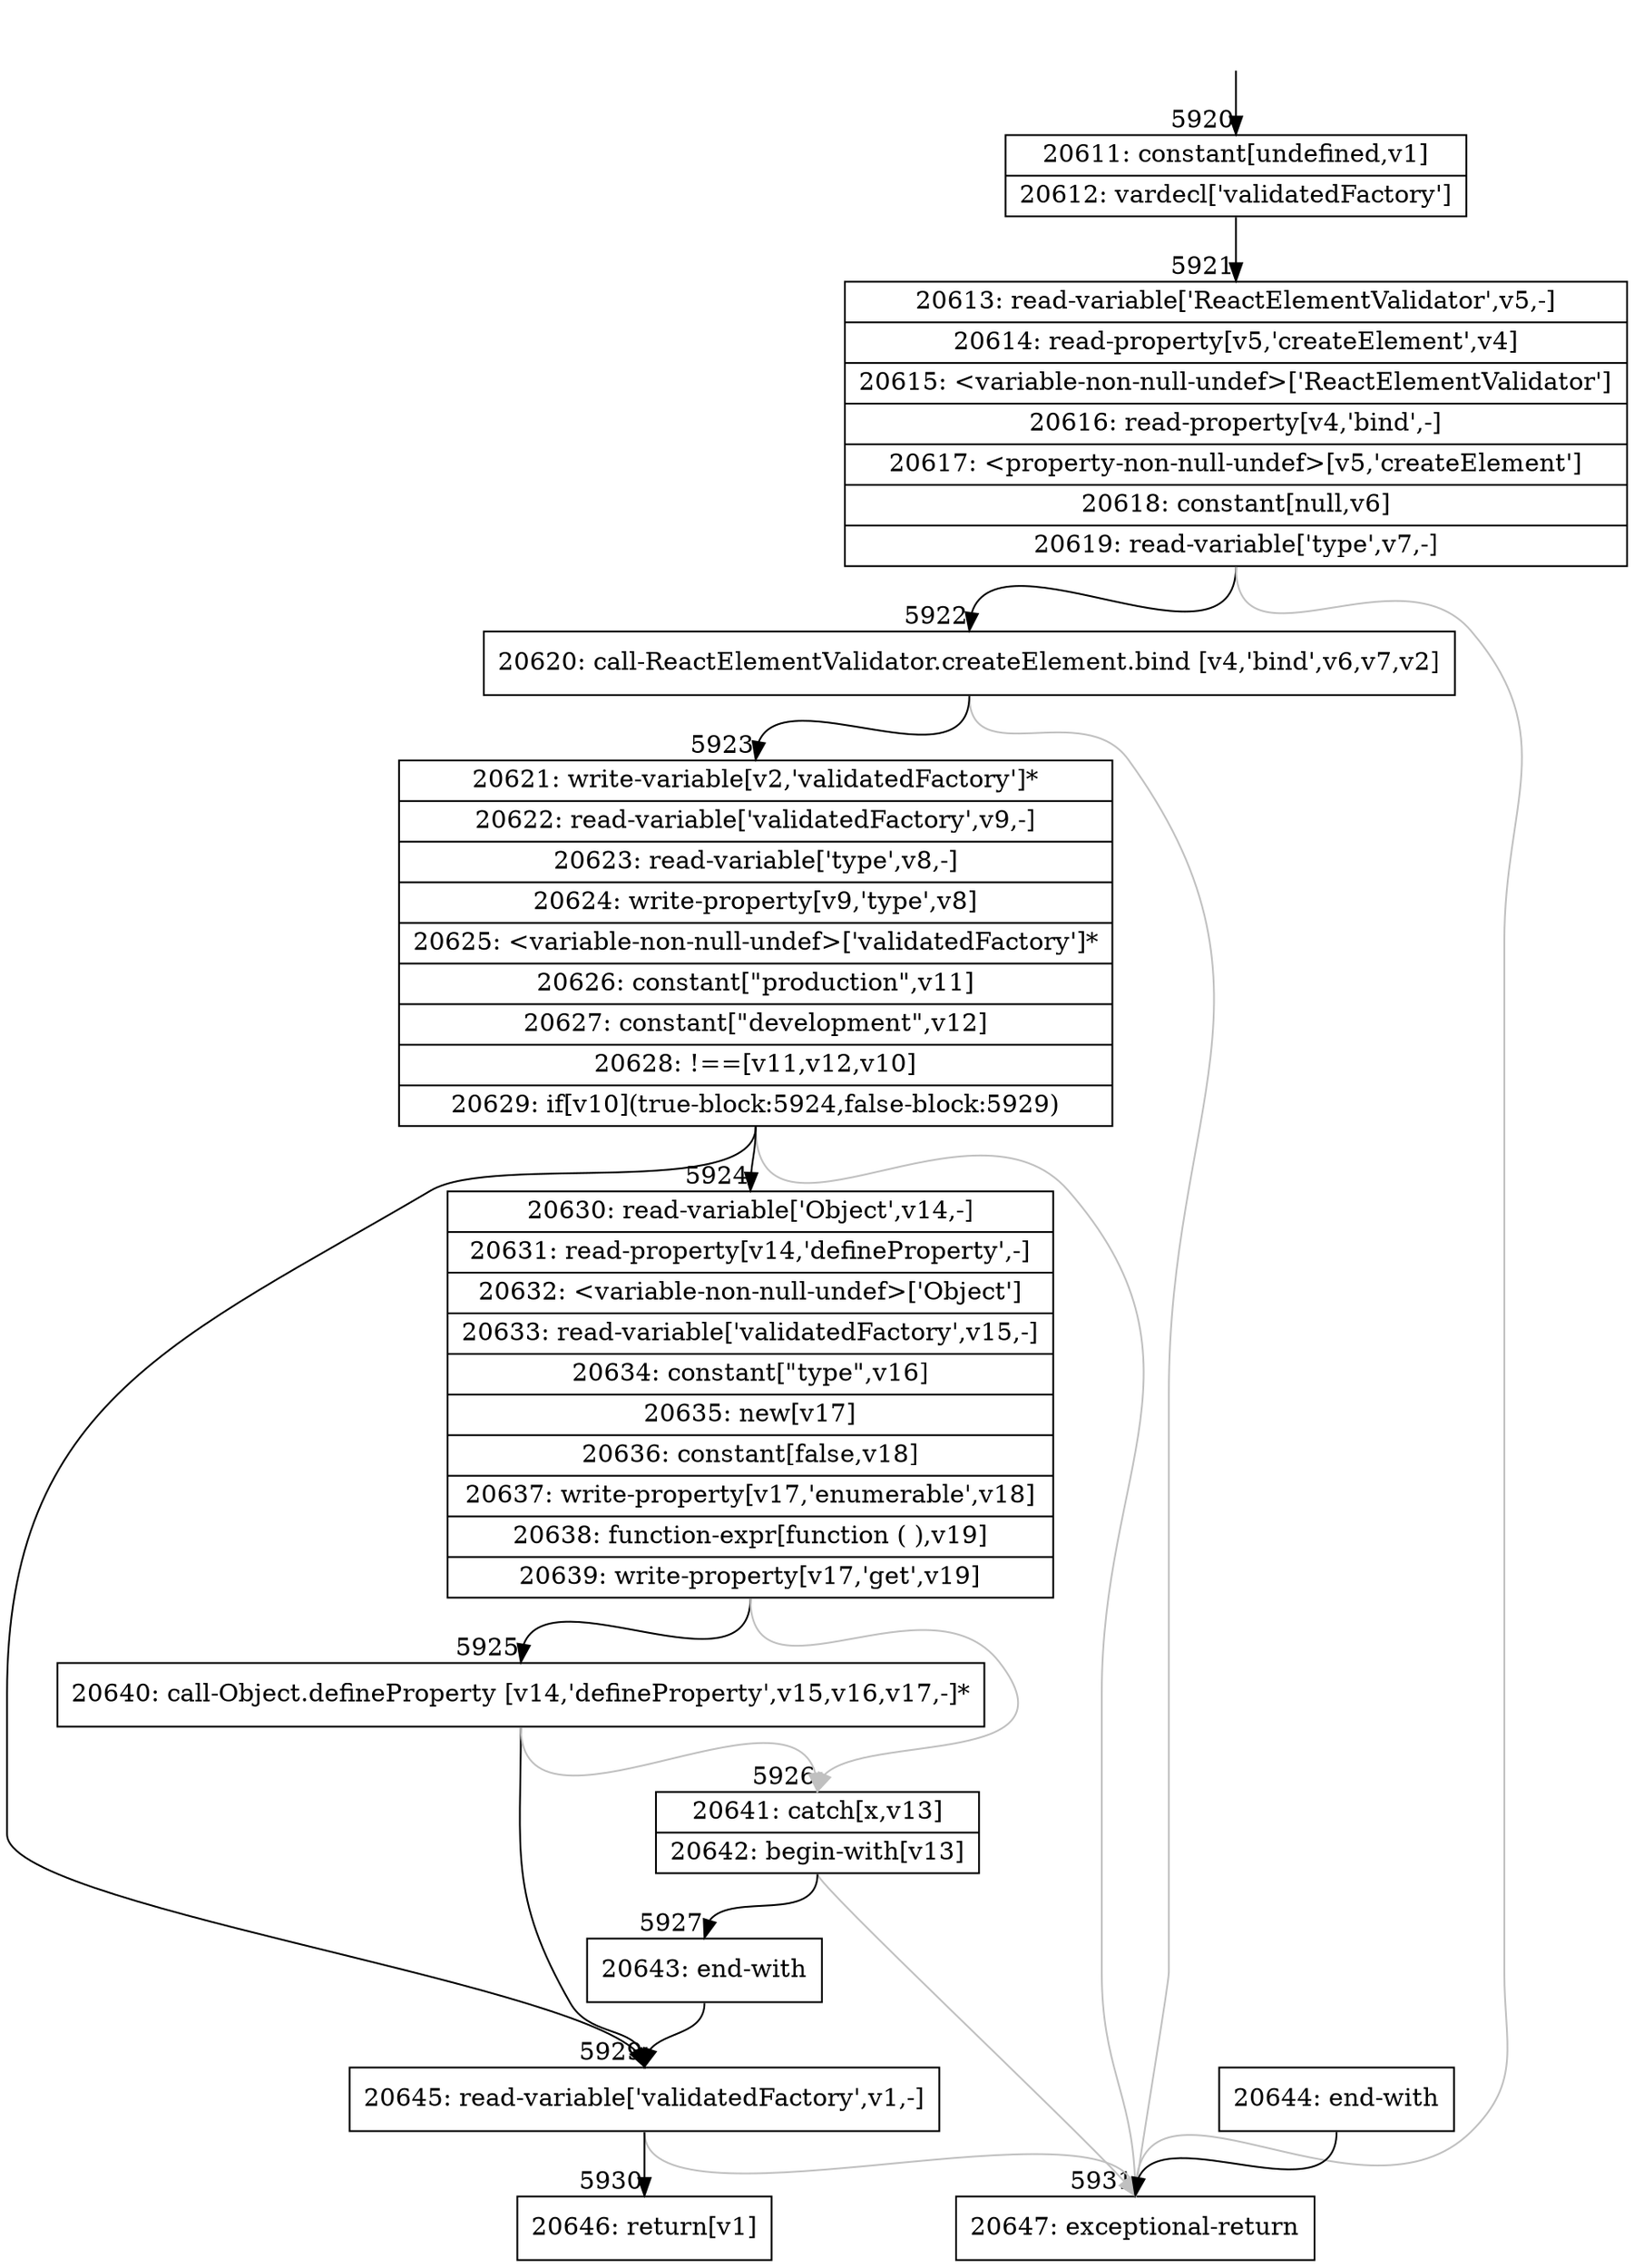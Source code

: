 digraph {
rankdir="TD"
BB_entry395[shape=none,label=""];
BB_entry395 -> BB5920 [tailport=s, headport=n, headlabel="    5920"]
BB5920 [shape=record label="{20611: constant[undefined,v1]|20612: vardecl['validatedFactory']}" ] 
BB5920 -> BB5921 [tailport=s, headport=n, headlabel="      5921"]
BB5921 [shape=record label="{20613: read-variable['ReactElementValidator',v5,-]|20614: read-property[v5,'createElement',v4]|20615: \<variable-non-null-undef\>['ReactElementValidator']|20616: read-property[v4,'bind',-]|20617: \<property-non-null-undef\>[v5,'createElement']|20618: constant[null,v6]|20619: read-variable['type',v7,-]}" ] 
BB5921 -> BB5922 [tailport=s, headport=n, headlabel="      5922"]
BB5921 -> BB5931 [tailport=s, headport=n, color=gray, headlabel="      5931"]
BB5922 [shape=record label="{20620: call-ReactElementValidator.createElement.bind [v4,'bind',v6,v7,v2]}" ] 
BB5922 -> BB5923 [tailport=s, headport=n, headlabel="      5923"]
BB5922 -> BB5931 [tailport=s, headport=n, color=gray]
BB5923 [shape=record label="{20621: write-variable[v2,'validatedFactory']*|20622: read-variable['validatedFactory',v9,-]|20623: read-variable['type',v8,-]|20624: write-property[v9,'type',v8]|20625: \<variable-non-null-undef\>['validatedFactory']*|20626: constant[\"production\",v11]|20627: constant[\"development\",v12]|20628: !==[v11,v12,v10]|20629: if[v10](true-block:5924,false-block:5929)}" ] 
BB5923 -> BB5924 [tailport=s, headport=n, headlabel="      5924"]
BB5923 -> BB5929 [tailport=s, headport=n, headlabel="      5929"]
BB5923 -> BB5931 [tailport=s, headport=n, color=gray]
BB5924 [shape=record label="{20630: read-variable['Object',v14,-]|20631: read-property[v14,'defineProperty',-]|20632: \<variable-non-null-undef\>['Object']|20633: read-variable['validatedFactory',v15,-]|20634: constant[\"type\",v16]|20635: new[v17]|20636: constant[false,v18]|20637: write-property[v17,'enumerable',v18]|20638: function-expr[function ( ),v19]|20639: write-property[v17,'get',v19]}" ] 
BB5924 -> BB5925 [tailport=s, headport=n, headlabel="      5925"]
BB5924 -> BB5926 [tailport=s, headport=n, color=gray, headlabel="      5926"]
BB5925 [shape=record label="{20640: call-Object.defineProperty [v14,'defineProperty',v15,v16,v17,-]*}" ] 
BB5925 -> BB5929 [tailport=s, headport=n]
BB5925 -> BB5926 [tailport=s, headport=n, color=gray]
BB5926 [shape=record label="{20641: catch[x,v13]|20642: begin-with[v13]}" ] 
BB5926 -> BB5927 [tailport=s, headport=n, headlabel="      5927"]
BB5926 -> BB5931 [tailport=s, headport=n, color=gray]
BB5927 [shape=record label="{20643: end-with}" ] 
BB5927 -> BB5929 [tailport=s, headport=n]
BB5928 [shape=record label="{20644: end-with}" ] 
BB5928 -> BB5931 [tailport=s, headport=n]
BB5929 [shape=record label="{20645: read-variable['validatedFactory',v1,-]}" ] 
BB5929 -> BB5930 [tailport=s, headport=n, headlabel="      5930"]
BB5929 -> BB5931 [tailport=s, headport=n, color=gray]
BB5930 [shape=record label="{20646: return[v1]}" ] 
BB5931 [shape=record label="{20647: exceptional-return}" ] 
//#$~ 10552
}
